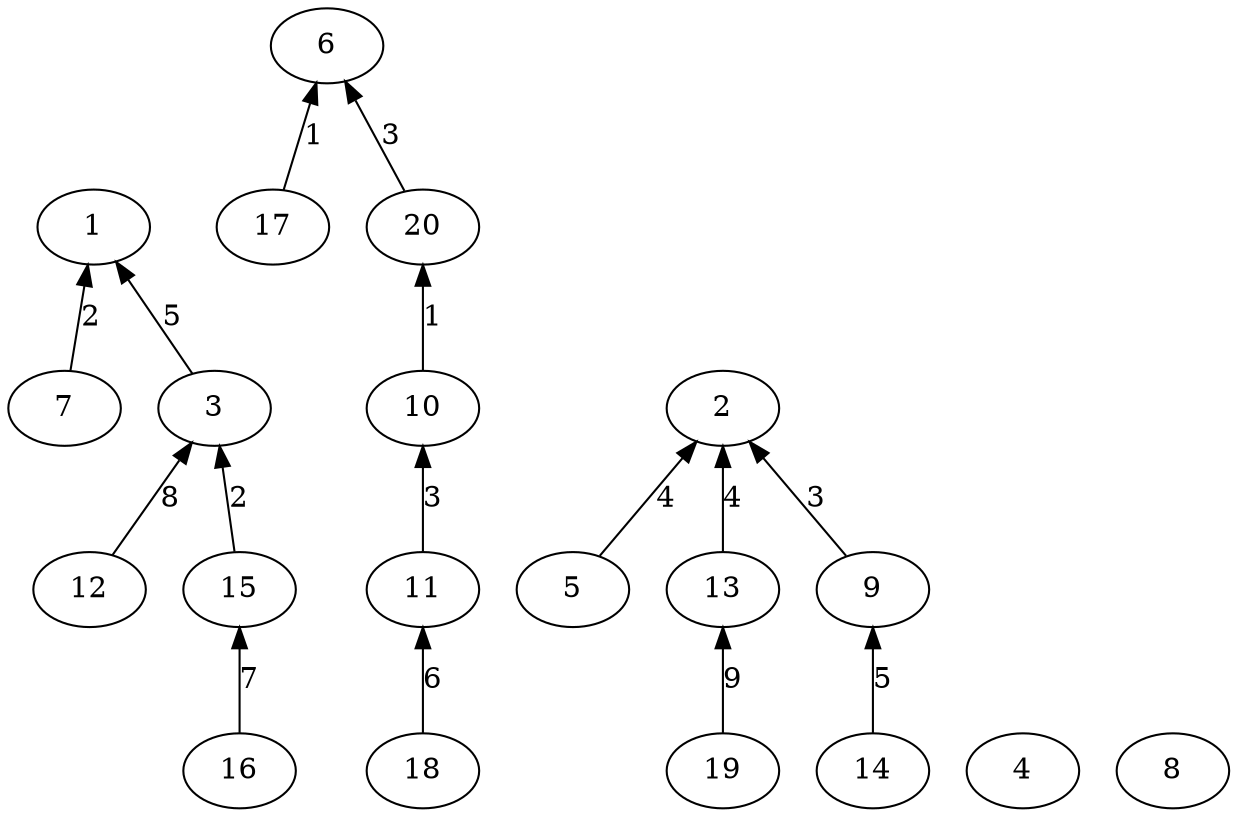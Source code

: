 digraph {
    rankdir = "BT"
    7 -> 1 [label=2]
    12 -> 3 [label=8]
    17 -> 6 [label=1]
    11 -> 10 [label=3]
    5 -> 2 [label=4]
    19 -> 13 [label=9]
    14 -> 9 [label=5]
    18 -> 11 [label=6]
    16 -> 15 [label=7]
    3 -> 1 [label=5]
    15 -> 3 [label=2]
    20 -> 6 [label=3]
    10 -> 20 [label=1]
    13 -> 2 [label=4]
    9 -> 2 [label=3]
    4
    8
}